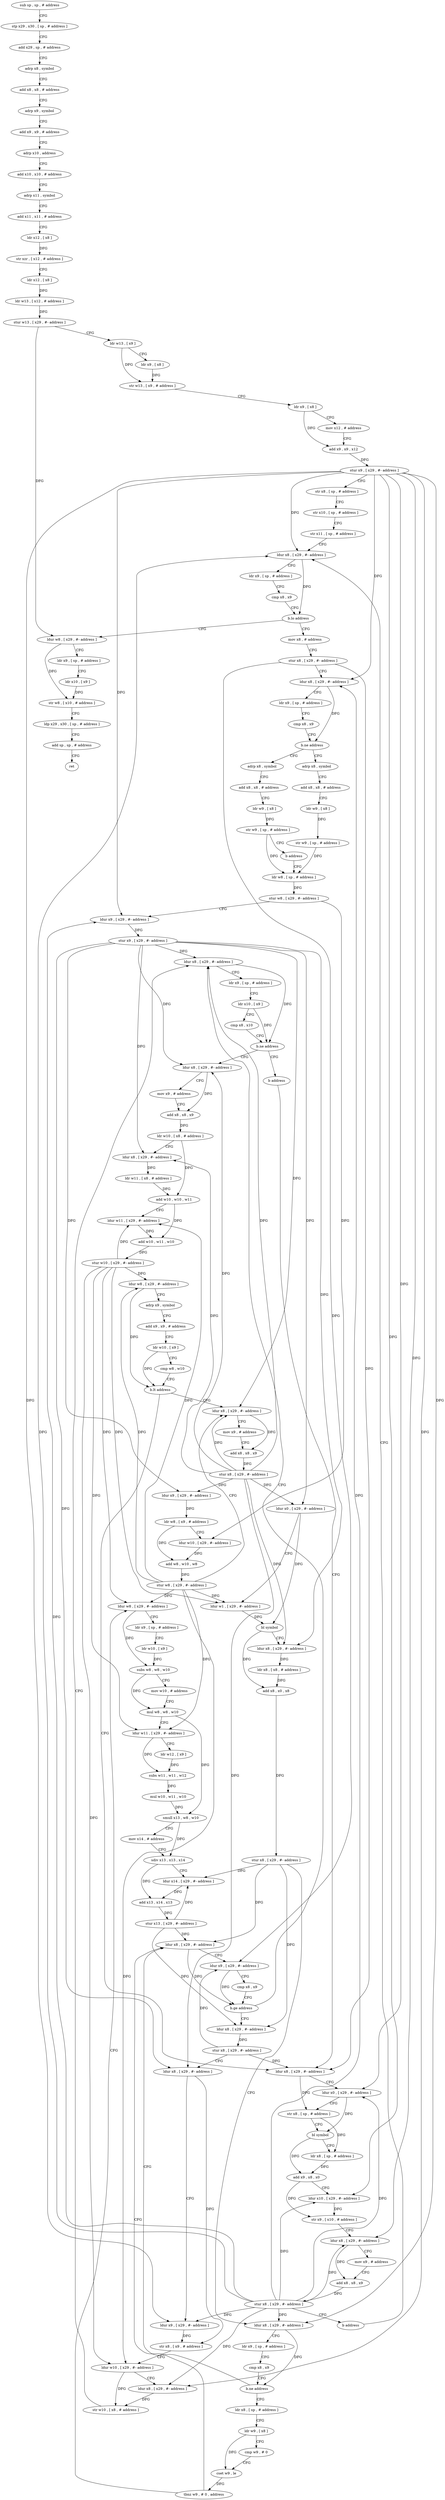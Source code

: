 digraph "func" {
"4204704" [label = "sub sp , sp , # address" ]
"4204708" [label = "stp x29 , x30 , [ sp , # address ]" ]
"4204712" [label = "add x29 , sp , # address" ]
"4204716" [label = "adrp x8 , symbol" ]
"4204720" [label = "add x8 , x8 , # address" ]
"4204724" [label = "adrp x9 , symbol" ]
"4204728" [label = "add x9 , x9 , # address" ]
"4204732" [label = "adrp x10 , address" ]
"4204736" [label = "add x10 , x10 , # address" ]
"4204740" [label = "adrp x11 , symbol" ]
"4204744" [label = "add x11 , x11 , # address" ]
"4204748" [label = "ldr x12 , [ x8 ]" ]
"4204752" [label = "str xzr , [ x12 , # address ]" ]
"4204756" [label = "ldr x12 , [ x8 ]" ]
"4204760" [label = "ldr w13 , [ x12 , # address ]" ]
"4204764" [label = "stur w13 , [ x29 , #- address ]" ]
"4204768" [label = "ldr w13 , [ x9 ]" ]
"4204772" [label = "ldr x9 , [ x8 ]" ]
"4204776" [label = "str w13 , [ x9 , # address ]" ]
"4204780" [label = "ldr x9 , [ x8 ]" ]
"4204784" [label = "mov x12 , # address" ]
"4204788" [label = "add x9 , x9 , x12" ]
"4204792" [label = "stur x9 , [ x29 , #- address ]" ]
"4204796" [label = "str x8 , [ sp , # address ]" ]
"4204800" [label = "str x10 , [ sp , # address ]" ]
"4204804" [label = "str x11 , [ sp , # address ]" ]
"4204808" [label = "ldur x8 , [ x29 , #- address ]" ]
"4205252" [label = "ldur w8 , [ x29 , #- address ]" ]
"4205256" [label = "ldr x9 , [ sp , # address ]" ]
"4205260" [label = "ldr x10 , [ x9 ]" ]
"4205264" [label = "str w8 , [ x10 , # address ]" ]
"4205268" [label = "ldp x29 , x30 , [ sp , # address ]" ]
"4205272" [label = "add sp , sp , # address" ]
"4205276" [label = "ret" ]
"4204824" [label = "mov x8 , # address" ]
"4204828" [label = "stur x8 , [ x29 , #- address ]" ]
"4204832" [label = "ldur x8 , [ x29 , #- address ]" ]
"4204836" [label = "ldr x9 , [ sp , # address ]" ]
"4204840" [label = "cmp x8 , x9" ]
"4204844" [label = "b.ne address" ]
"4204868" [label = "adrp x8 , symbol" ]
"4204848" [label = "adrp x8 , symbol" ]
"4204872" [label = "add x8 , x8 , # address" ]
"4204876" [label = "ldr w9 , [ x8 ]" ]
"4204880" [label = "str w9 , [ sp , # address ]" ]
"4204884" [label = "ldr w8 , [ sp , # address ]" ]
"4204852" [label = "add x8 , x8 , # address" ]
"4204856" [label = "ldr w9 , [ x8 ]" ]
"4204860" [label = "str w9 , [ sp , # address ]" ]
"4204864" [label = "b address" ]
"4205064" [label = "ldur x8 , [ x29 , #- address ]" ]
"4205068" [label = "ldur x9 , [ x29 , #- address ]" ]
"4205072" [label = "cmp x8 , x9" ]
"4205076" [label = "b.ge address" ]
"4205112" [label = "ldur x8 , [ x29 , #- address ]" ]
"4205080" [label = "ldur x8 , [ x29 , #- address ]" ]
"4204980" [label = "ldr x8 , [ sp , # address ]" ]
"4204984" [label = "ldr w9 , [ x8 ]" ]
"4204988" [label = "cmp w9 , # 0" ]
"4204992" [label = "cset w9 , le" ]
"4204996" [label = "tbnz w9 , # 0 , address" ]
"4205000" [label = "ldur w8 , [ x29 , #- address ]" ]
"4204888" [label = "stur w8 , [ x29 , #- address ]" ]
"4204892" [label = "ldur x9 , [ x29 , #- address ]" ]
"4204896" [label = "stur x9 , [ x29 , #- address ]" ]
"4204900" [label = "ldur x9 , [ x29 , #- address ]" ]
"4204904" [label = "ldr w8 , [ x9 , # address ]" ]
"4204908" [label = "ldur w10 , [ x29 , #- address ]" ]
"4204912" [label = "add w8 , w10 , w8" ]
"4204916" [label = "stur w8 , [ x29 , #- address ]" ]
"4204920" [label = "ldur x8 , [ x29 , #- address ]" ]
"4205116" [label = "ldr x9 , [ sp , # address ]" ]
"4205120" [label = "ldr x10 , [ x9 ]" ]
"4205124" [label = "cmp x8 , x10" ]
"4205128" [label = "b.ne address" ]
"4205136" [label = "ldur x8 , [ x29 , #- address ]" ]
"4205132" [label = "b address" ]
"4205084" [label = "stur x8 , [ x29 , #- address ]" ]
"4205088" [label = "ldur x8 , [ x29 , #- address ]" ]
"4205092" [label = "ldur x9 , [ x29 , #- address ]" ]
"4205096" [label = "str x8 , [ x9 , # address ]" ]
"4205100" [label = "ldur w10 , [ x29 , #- address ]" ]
"4205104" [label = "ldur x8 , [ x29 , #- address ]" ]
"4205108" [label = "str w10 , [ x8 , # address ]" ]
"4205004" [label = "ldr x9 , [ sp , # address ]" ]
"4205008" [label = "ldr w10 , [ x9 ]" ]
"4205012" [label = "subs w8 , w8 , w10" ]
"4205016" [label = "mov w10 , # address" ]
"4205020" [label = "mul w8 , w8 , w10" ]
"4205024" [label = "ldur w11 , [ x29 , #- address ]" ]
"4205028" [label = "ldr w12 , [ x9 ]" ]
"4205032" [label = "subs w11 , w11 , w12" ]
"4205036" [label = "mul w10 , w11 , w10" ]
"4205040" [label = "smull x13 , w8 , w10" ]
"4205044" [label = "mov x14 , # address" ]
"4205048" [label = "sdiv x13 , x13 , x14" ]
"4205052" [label = "ldur x14 , [ x29 , #- address ]" ]
"4205056" [label = "add x13 , x14 , x13" ]
"4205060" [label = "stur x13 , [ x29 , #- address ]" ]
"4205140" [label = "mov x9 , # address" ]
"4205144" [label = "add x8 , x8 , x9" ]
"4205148" [label = "ldr w10 , [ x8 , # address ]" ]
"4205152" [label = "ldur x8 , [ x29 , #- address ]" ]
"4205156" [label = "ldr w11 , [ x8 , # address ]" ]
"4205160" [label = "add w10 , w10 , w11" ]
"4205164" [label = "ldur w11 , [ x29 , #- address ]" ]
"4205168" [label = "add w10 , w11 , w10" ]
"4205172" [label = "stur w10 , [ x29 , #- address ]" ]
"4205176" [label = "ldur w8 , [ x29 , #- address ]" ]
"4205180" [label = "adrp x9 , symbol" ]
"4205184" [label = "add x9 , x9 , # address" ]
"4205188" [label = "ldr w10 , [ x9 ]" ]
"4205192" [label = "cmp w8 , w10" ]
"4205196" [label = "b.lt address" ]
"4205200" [label = "ldur x8 , [ x29 , #- address ]" ]
"4204924" [label = "mov x9 , # address" ]
"4204928" [label = "add x8 , x8 , x9" ]
"4204932" [label = "stur x8 , [ x29 , #- address ]" ]
"4204936" [label = "ldur x0 , [ x29 , #- address ]" ]
"4204940" [label = "ldur w1 , [ x29 , #- address ]" ]
"4204944" [label = "bl symbol" ]
"4204948" [label = "ldur x8 , [ x29 , #- address ]" ]
"4204952" [label = "ldr x8 , [ x8 , # address ]" ]
"4204956" [label = "add x8 , x0 , x8" ]
"4204960" [label = "stur x8 , [ x29 , #- address ]" ]
"4204964" [label = "ldur x8 , [ x29 , #- address ]" ]
"4204968" [label = "ldr x9 , [ sp , # address ]" ]
"4204972" [label = "cmp x8 , x9" ]
"4204976" [label = "b.ne address" ]
"4205204" [label = "ldur x0 , [ x29 , #- address ]" ]
"4205208" [label = "str x8 , [ sp , # address ]" ]
"4205212" [label = "bl symbol" ]
"4205216" [label = "ldr x8 , [ sp , # address ]" ]
"4205220" [label = "add x9 , x8 , x0" ]
"4205224" [label = "ldur x10 , [ x29 , #- address ]" ]
"4205228" [label = "str x9 , [ x10 , # address ]" ]
"4205232" [label = "ldur x8 , [ x29 , #- address ]" ]
"4205236" [label = "mov x9 , # address" ]
"4205240" [label = "add x8 , x8 , x9" ]
"4205244" [label = "stur x8 , [ x29 , #- address ]" ]
"4205248" [label = "b address" ]
"4204812" [label = "ldr x9 , [ sp , # address ]" ]
"4204816" [label = "cmp x8 , x9" ]
"4204820" [label = "b.lo address" ]
"4204704" -> "4204708" [ label = "CFG" ]
"4204708" -> "4204712" [ label = "CFG" ]
"4204712" -> "4204716" [ label = "CFG" ]
"4204716" -> "4204720" [ label = "CFG" ]
"4204720" -> "4204724" [ label = "CFG" ]
"4204724" -> "4204728" [ label = "CFG" ]
"4204728" -> "4204732" [ label = "CFG" ]
"4204732" -> "4204736" [ label = "CFG" ]
"4204736" -> "4204740" [ label = "CFG" ]
"4204740" -> "4204744" [ label = "CFG" ]
"4204744" -> "4204748" [ label = "CFG" ]
"4204748" -> "4204752" [ label = "DFG" ]
"4204752" -> "4204756" [ label = "CFG" ]
"4204756" -> "4204760" [ label = "DFG" ]
"4204760" -> "4204764" [ label = "DFG" ]
"4204764" -> "4204768" [ label = "CFG" ]
"4204764" -> "4205252" [ label = "DFG" ]
"4204768" -> "4204772" [ label = "CFG" ]
"4204768" -> "4204776" [ label = "DFG" ]
"4204772" -> "4204776" [ label = "DFG" ]
"4204776" -> "4204780" [ label = "CFG" ]
"4204780" -> "4204784" [ label = "CFG" ]
"4204780" -> "4204788" [ label = "DFG" ]
"4204784" -> "4204788" [ label = "CFG" ]
"4204788" -> "4204792" [ label = "DFG" ]
"4204792" -> "4204796" [ label = "CFG" ]
"4204792" -> "4204808" [ label = "DFG" ]
"4204792" -> "4204832" [ label = "DFG" ]
"4204792" -> "4204892" [ label = "DFG" ]
"4204792" -> "4204964" [ label = "DFG" ]
"4204792" -> "4205092" [ label = "DFG" ]
"4204792" -> "4205104" [ label = "DFG" ]
"4204792" -> "4205204" [ label = "DFG" ]
"4204792" -> "4205224" [ label = "DFG" ]
"4204792" -> "4205232" [ label = "DFG" ]
"4204796" -> "4204800" [ label = "CFG" ]
"4204800" -> "4204804" [ label = "CFG" ]
"4204804" -> "4204808" [ label = "CFG" ]
"4204808" -> "4204812" [ label = "CFG" ]
"4204808" -> "4204820" [ label = "DFG" ]
"4205252" -> "4205256" [ label = "CFG" ]
"4205252" -> "4205264" [ label = "DFG" ]
"4205256" -> "4205260" [ label = "CFG" ]
"4205260" -> "4205264" [ label = "DFG" ]
"4205264" -> "4205268" [ label = "CFG" ]
"4205268" -> "4205272" [ label = "CFG" ]
"4205272" -> "4205276" [ label = "CFG" ]
"4204824" -> "4204828" [ label = "CFG" ]
"4204828" -> "4204832" [ label = "CFG" ]
"4204828" -> "4205068" [ label = "DFG" ]
"4204828" -> "4205200" [ label = "DFG" ]
"4204832" -> "4204836" [ label = "CFG" ]
"4204832" -> "4204844" [ label = "DFG" ]
"4204836" -> "4204840" [ label = "CFG" ]
"4204840" -> "4204844" [ label = "CFG" ]
"4204844" -> "4204868" [ label = "CFG" ]
"4204844" -> "4204848" [ label = "CFG" ]
"4204868" -> "4204872" [ label = "CFG" ]
"4204848" -> "4204852" [ label = "CFG" ]
"4204872" -> "4204876" [ label = "CFG" ]
"4204876" -> "4204880" [ label = "DFG" ]
"4204880" -> "4204884" [ label = "DFG" ]
"4204884" -> "4204888" [ label = "DFG" ]
"4204852" -> "4204856" [ label = "CFG" ]
"4204856" -> "4204860" [ label = "DFG" ]
"4204860" -> "4204864" [ label = "CFG" ]
"4204860" -> "4204884" [ label = "DFG" ]
"4204864" -> "4204884" [ label = "CFG" ]
"4205064" -> "4205068" [ label = "CFG" ]
"4205064" -> "4205076" [ label = "DFG" ]
"4205068" -> "4205072" [ label = "CFG" ]
"4205068" -> "4205076" [ label = "DFG" ]
"4205072" -> "4205076" [ label = "CFG" ]
"4205076" -> "4205112" [ label = "CFG" ]
"4205076" -> "4205080" [ label = "CFG" ]
"4205112" -> "4205116" [ label = "CFG" ]
"4205112" -> "4205128" [ label = "DFG" ]
"4205080" -> "4205084" [ label = "DFG" ]
"4204980" -> "4204984" [ label = "CFG" ]
"4204984" -> "4204988" [ label = "CFG" ]
"4204984" -> "4204992" [ label = "DFG" ]
"4204988" -> "4204992" [ label = "CFG" ]
"4204992" -> "4204996" [ label = "DFG" ]
"4204996" -> "4205064" [ label = "CFG" ]
"4204996" -> "4205000" [ label = "CFG" ]
"4205000" -> "4205004" [ label = "CFG" ]
"4205000" -> "4205012" [ label = "DFG" ]
"4204888" -> "4204892" [ label = "CFG" ]
"4204888" -> "4204908" [ label = "DFG" ]
"4204892" -> "4204896" [ label = "DFG" ]
"4204896" -> "4204900" [ label = "DFG" ]
"4204896" -> "4204920" [ label = "DFG" ]
"4204896" -> "4204936" [ label = "DFG" ]
"4204896" -> "4204948" [ label = "DFG" ]
"4204896" -> "4205112" [ label = "DFG" ]
"4204896" -> "4205088" [ label = "DFG" ]
"4204896" -> "4205136" [ label = "DFG" ]
"4204896" -> "4205152" [ label = "DFG" ]
"4204900" -> "4204904" [ label = "DFG" ]
"4204904" -> "4204908" [ label = "CFG" ]
"4204904" -> "4204912" [ label = "DFG" ]
"4204908" -> "4204912" [ label = "DFG" ]
"4204912" -> "4204916" [ label = "DFG" ]
"4204916" -> "4204920" [ label = "CFG" ]
"4204916" -> "4204940" [ label = "DFG" ]
"4204916" -> "4205100" [ label = "DFG" ]
"4204916" -> "4205164" [ label = "DFG" ]
"4204916" -> "4205176" [ label = "DFG" ]
"4204916" -> "4205000" [ label = "DFG" ]
"4204916" -> "4205024" [ label = "DFG" ]
"4204920" -> "4204924" [ label = "CFG" ]
"4204920" -> "4204928" [ label = "DFG" ]
"4205116" -> "4205120" [ label = "CFG" ]
"4205120" -> "4205124" [ label = "CFG" ]
"4205120" -> "4205128" [ label = "DFG" ]
"4205124" -> "4205128" [ label = "CFG" ]
"4205128" -> "4205136" [ label = "CFG" ]
"4205128" -> "4205132" [ label = "CFG" ]
"4205136" -> "4205140" [ label = "CFG" ]
"4205136" -> "4205144" [ label = "DFG" ]
"4205132" -> "4205200" [ label = "CFG" ]
"4205084" -> "4205088" [ label = "CFG" ]
"4205084" -> "4205068" [ label = "DFG" ]
"4205084" -> "4205200" [ label = "DFG" ]
"4205088" -> "4205092" [ label = "CFG" ]
"4205088" -> "4205096" [ label = "DFG" ]
"4205092" -> "4205096" [ label = "DFG" ]
"4205096" -> "4205100" [ label = "CFG" ]
"4205100" -> "4205104" [ label = "CFG" ]
"4205100" -> "4205108" [ label = "DFG" ]
"4205104" -> "4205108" [ label = "DFG" ]
"4205108" -> "4205112" [ label = "CFG" ]
"4205004" -> "4205008" [ label = "CFG" ]
"4205008" -> "4205012" [ label = "DFG" ]
"4205012" -> "4205016" [ label = "CFG" ]
"4205012" -> "4205020" [ label = "DFG" ]
"4205016" -> "4205020" [ label = "CFG" ]
"4205020" -> "4205024" [ label = "CFG" ]
"4205020" -> "4205040" [ label = "DFG" ]
"4205024" -> "4205028" [ label = "CFG" ]
"4205024" -> "4205032" [ label = "DFG" ]
"4205028" -> "4205032" [ label = "DFG" ]
"4205032" -> "4205036" [ label = "DFG" ]
"4205036" -> "4205040" [ label = "DFG" ]
"4205040" -> "4205044" [ label = "CFG" ]
"4205040" -> "4205048" [ label = "DFG" ]
"4205044" -> "4205048" [ label = "CFG" ]
"4205048" -> "4205052" [ label = "CFG" ]
"4205048" -> "4205056" [ label = "DFG" ]
"4205052" -> "4205056" [ label = "DFG" ]
"4205056" -> "4205060" [ label = "DFG" ]
"4205060" -> "4205064" [ label = "DFG" ]
"4205060" -> "4205080" [ label = "DFG" ]
"4205060" -> "4205052" [ label = "DFG" ]
"4205140" -> "4205144" [ label = "CFG" ]
"4205144" -> "4205148" [ label = "DFG" ]
"4205148" -> "4205152" [ label = "CFG" ]
"4205148" -> "4205160" [ label = "DFG" ]
"4205152" -> "4205156" [ label = "DFG" ]
"4205156" -> "4205160" [ label = "DFG" ]
"4205160" -> "4205164" [ label = "CFG" ]
"4205160" -> "4205168" [ label = "DFG" ]
"4205164" -> "4205168" [ label = "DFG" ]
"4205168" -> "4205172" [ label = "DFG" ]
"4205172" -> "4205176" [ label = "DFG" ]
"4205172" -> "4204940" [ label = "DFG" ]
"4205172" -> "4205100" [ label = "DFG" ]
"4205172" -> "4205164" [ label = "DFG" ]
"4205172" -> "4205000" [ label = "DFG" ]
"4205172" -> "4205024" [ label = "DFG" ]
"4205176" -> "4205180" [ label = "CFG" ]
"4205176" -> "4205196" [ label = "DFG" ]
"4205180" -> "4205184" [ label = "CFG" ]
"4205184" -> "4205188" [ label = "CFG" ]
"4205188" -> "4205192" [ label = "CFG" ]
"4205188" -> "4205196" [ label = "DFG" ]
"4205192" -> "4205196" [ label = "CFG" ]
"4205196" -> "4204920" [ label = "CFG" ]
"4205196" -> "4205200" [ label = "CFG" ]
"4205200" -> "4205204" [ label = "CFG" ]
"4205200" -> "4205208" [ label = "DFG" ]
"4204924" -> "4204928" [ label = "CFG" ]
"4204928" -> "4204932" [ label = "DFG" ]
"4204932" -> "4204936" [ label = "DFG" ]
"4204932" -> "4204900" [ label = "DFG" ]
"4204932" -> "4204920" [ label = "DFG" ]
"4204932" -> "4204948" [ label = "DFG" ]
"4204932" -> "4205112" [ label = "DFG" ]
"4204932" -> "4205088" [ label = "DFG" ]
"4204932" -> "4205136" [ label = "DFG" ]
"4204932" -> "4205152" [ label = "DFG" ]
"4204936" -> "4204940" [ label = "CFG" ]
"4204936" -> "4204944" [ label = "DFG" ]
"4204940" -> "4204944" [ label = "DFG" ]
"4204944" -> "4204948" [ label = "CFG" ]
"4204944" -> "4204956" [ label = "DFG" ]
"4204948" -> "4204952" [ label = "DFG" ]
"4204952" -> "4204956" [ label = "DFG" ]
"4204956" -> "4204960" [ label = "DFG" ]
"4204960" -> "4204964" [ label = "CFG" ]
"4204960" -> "4205064" [ label = "DFG" ]
"4204960" -> "4205080" [ label = "DFG" ]
"4204960" -> "4205052" [ label = "DFG" ]
"4204964" -> "4204968" [ label = "CFG" ]
"4204964" -> "4204976" [ label = "DFG" ]
"4204968" -> "4204972" [ label = "CFG" ]
"4204972" -> "4204976" [ label = "CFG" ]
"4204976" -> "4205064" [ label = "CFG" ]
"4204976" -> "4204980" [ label = "CFG" ]
"4205204" -> "4205208" [ label = "CFG" ]
"4205204" -> "4205212" [ label = "DFG" ]
"4205208" -> "4205212" [ label = "CFG" ]
"4205208" -> "4205216" [ label = "DFG" ]
"4205212" -> "4205216" [ label = "CFG" ]
"4205212" -> "4205220" [ label = "DFG" ]
"4205216" -> "4205220" [ label = "DFG" ]
"4205220" -> "4205224" [ label = "CFG" ]
"4205220" -> "4205228" [ label = "DFG" ]
"4205224" -> "4205228" [ label = "DFG" ]
"4205228" -> "4205232" [ label = "CFG" ]
"4205232" -> "4205236" [ label = "CFG" ]
"4205232" -> "4205240" [ label = "DFG" ]
"4205236" -> "4205240" [ label = "CFG" ]
"4205240" -> "4205244" [ label = "DFG" ]
"4205244" -> "4205248" [ label = "CFG" ]
"4205244" -> "4204808" [ label = "DFG" ]
"4205244" -> "4204832" [ label = "DFG" ]
"4205244" -> "4204892" [ label = "DFG" ]
"4205244" -> "4204964" [ label = "DFG" ]
"4205244" -> "4205092" [ label = "DFG" ]
"4205244" -> "4205104" [ label = "DFG" ]
"4205244" -> "4205204" [ label = "DFG" ]
"4205244" -> "4205224" [ label = "DFG" ]
"4205244" -> "4205232" [ label = "DFG" ]
"4205248" -> "4204808" [ label = "CFG" ]
"4204812" -> "4204816" [ label = "CFG" ]
"4204816" -> "4204820" [ label = "CFG" ]
"4204820" -> "4205252" [ label = "CFG" ]
"4204820" -> "4204824" [ label = "CFG" ]
}
